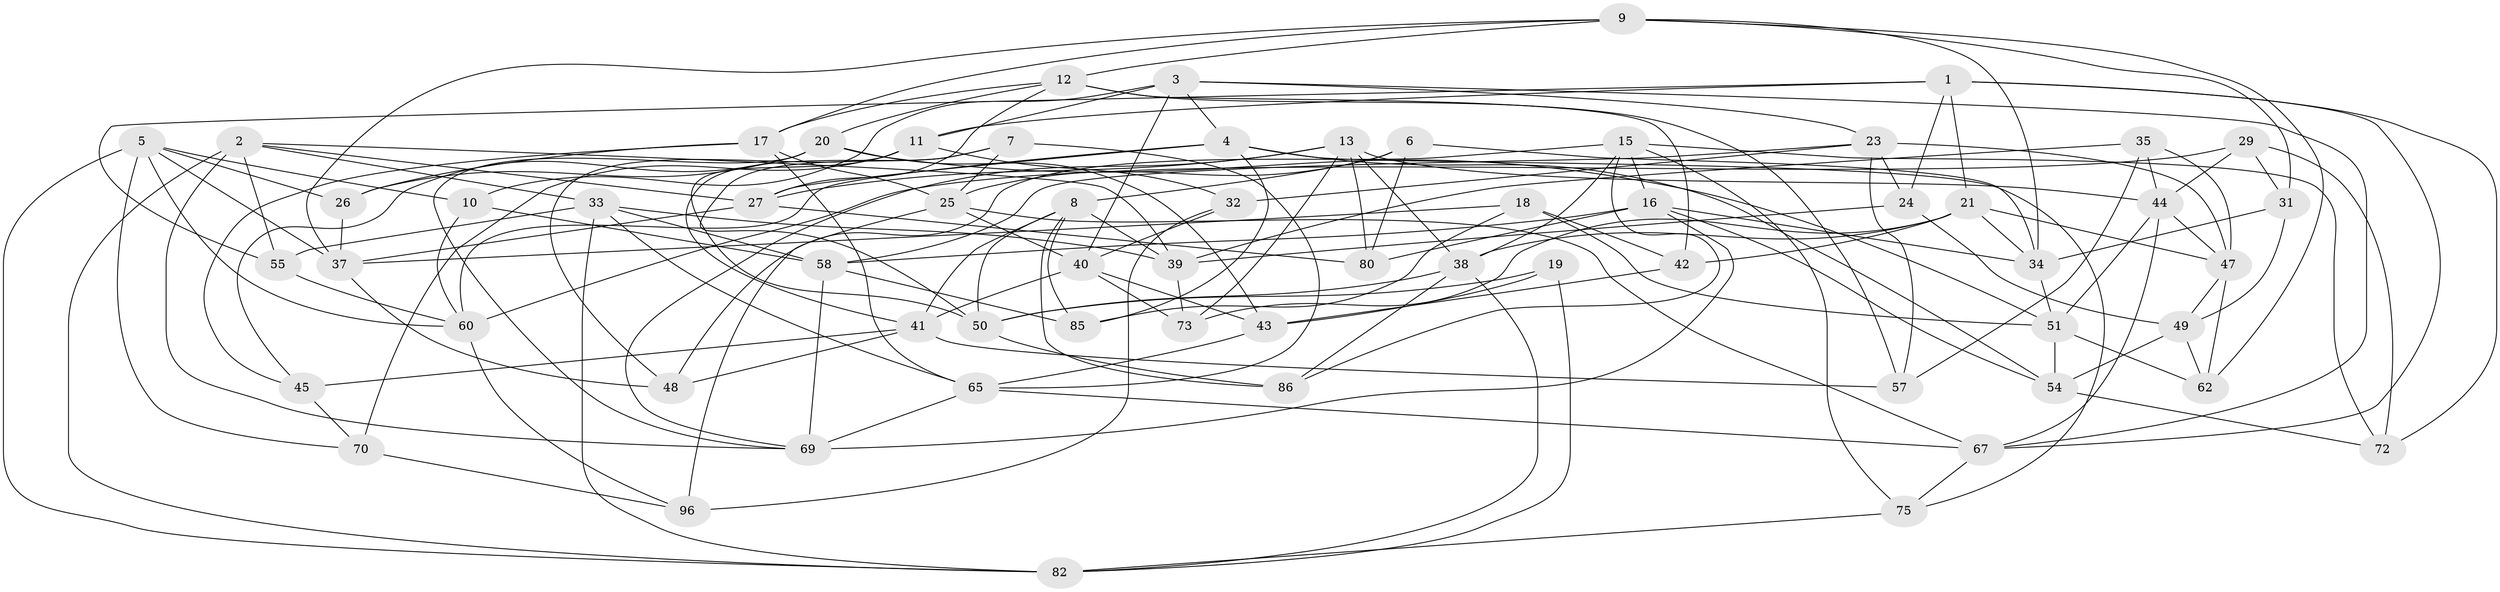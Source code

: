 // original degree distribution, {4: 1.0}
// Generated by graph-tools (version 1.1) at 2025/11/02/27/25 16:11:48]
// undirected, 63 vertices, 162 edges
graph export_dot {
graph [start="1"]
  node [color=gray90,style=filled];
  1 [super="+28"];
  2 [super="+89"];
  3 [super="+53"];
  4 [super="+66"];
  5 [super="+30"];
  6;
  7;
  8 [super="+14"];
  9 [super="+64"];
  10;
  11 [super="+22"];
  12 [super="+95"];
  13 [super="+74"];
  15 [super="+36"];
  16 [super="+68"];
  17 [super="+101"];
  18;
  19;
  20 [super="+79"];
  21 [super="+94"];
  23 [super="+56"];
  24;
  25 [super="+90"];
  26;
  27 [super="+92"];
  29;
  31;
  32;
  33 [super="+100"];
  34 [super="+52"];
  35;
  37 [super="+78"];
  38 [super="+46"];
  39 [super="+84"];
  40 [super="+99"];
  41 [super="+97"];
  42;
  43 [super="+88"];
  44 [super="+91"];
  45;
  47 [super="+93"];
  48;
  49 [super="+63"];
  50 [super="+59"];
  51 [super="+61"];
  54 [super="+81"];
  55;
  57;
  58 [super="+83"];
  60 [super="+71"];
  62;
  65 [super="+76"];
  67 [super="+98"];
  69 [super="+77"];
  70;
  72;
  73;
  75;
  80;
  82 [super="+87"];
  85;
  86;
  96;
  1 -- 11;
  1 -- 55;
  1 -- 21;
  1 -- 24;
  1 -- 67;
  1 -- 72;
  2 -- 33;
  2 -- 55;
  2 -- 82;
  2 -- 69;
  2 -- 39;
  2 -- 27;
  3 -- 4;
  3 -- 10;
  3 -- 67;
  3 -- 40;
  3 -- 11;
  3 -- 23;
  4 -- 60;
  4 -- 85;
  4 -- 75;
  4 -- 27;
  4 -- 54;
  5 -- 70;
  5 -- 82;
  5 -- 26;
  5 -- 10;
  5 -- 60;
  5 -- 37;
  6 -- 8;
  6 -- 80;
  6 -- 34;
  6 -- 25;
  7 -- 65;
  7 -- 41;
  7 -- 50;
  7 -- 25;
  8 -- 41;
  8 -- 50;
  8 -- 85;
  8 -- 86;
  8 -- 39;
  9 -- 31;
  9 -- 34;
  9 -- 62;
  9 -- 37;
  9 -- 12;
  9 -- 17;
  10 -- 58;
  10 -- 60;
  11 -- 50;
  11 -- 32;
  11 -- 48;
  11 -- 70;
  12 -- 27;
  12 -- 57;
  12 -- 42;
  12 -- 17;
  12 -- 20;
  13 -- 73;
  13 -- 80;
  13 -- 27;
  13 -- 69;
  13 -- 38;
  13 -- 44;
  15 -- 72;
  15 -- 16;
  15 -- 48;
  15 -- 75;
  15 -- 86;
  15 -- 38;
  16 -- 69;
  16 -- 80;
  16 -- 58;
  16 -- 34;
  16 -- 54;
  17 -- 45;
  17 -- 25;
  17 -- 65;
  17 -- 26;
  18 -- 37;
  18 -- 51;
  18 -- 85;
  18 -- 42;
  19 -- 43 [weight=2];
  19 -- 82;
  19 -- 50;
  20 -- 51;
  20 -- 26;
  20 -- 69;
  20 -- 43;
  20 -- 45;
  21 -- 73;
  21 -- 34;
  21 -- 42;
  21 -- 47;
  21 -- 38;
  23 -- 58;
  23 -- 24;
  23 -- 47;
  23 -- 32;
  23 -- 57;
  24 -- 49;
  24 -- 39;
  25 -- 96;
  25 -- 40;
  25 -- 67;
  26 -- 37;
  27 -- 80;
  27 -- 37;
  29 -- 60;
  29 -- 31;
  29 -- 72;
  29 -- 44;
  31 -- 49;
  31 -- 34;
  32 -- 40;
  32 -- 96;
  33 -- 55;
  33 -- 58;
  33 -- 65;
  33 -- 82;
  33 -- 39;
  34 -- 51;
  35 -- 39;
  35 -- 44;
  35 -- 47;
  35 -- 57;
  37 -- 48;
  38 -- 86;
  38 -- 50;
  38 -- 82;
  39 -- 73;
  40 -- 73;
  40 -- 43;
  40 -- 41;
  41 -- 57;
  41 -- 48;
  41 -- 45;
  42 -- 43;
  43 -- 65;
  44 -- 47;
  44 -- 67;
  44 -- 51;
  45 -- 70;
  47 -- 49;
  47 -- 62;
  49 -- 54 [weight=2];
  49 -- 62;
  50 -- 86;
  51 -- 62;
  51 -- 54;
  54 -- 72;
  55 -- 60;
  58 -- 85;
  58 -- 69;
  60 -- 96;
  65 -- 67;
  65 -- 69;
  67 -- 75;
  70 -- 96;
  75 -- 82;
}
